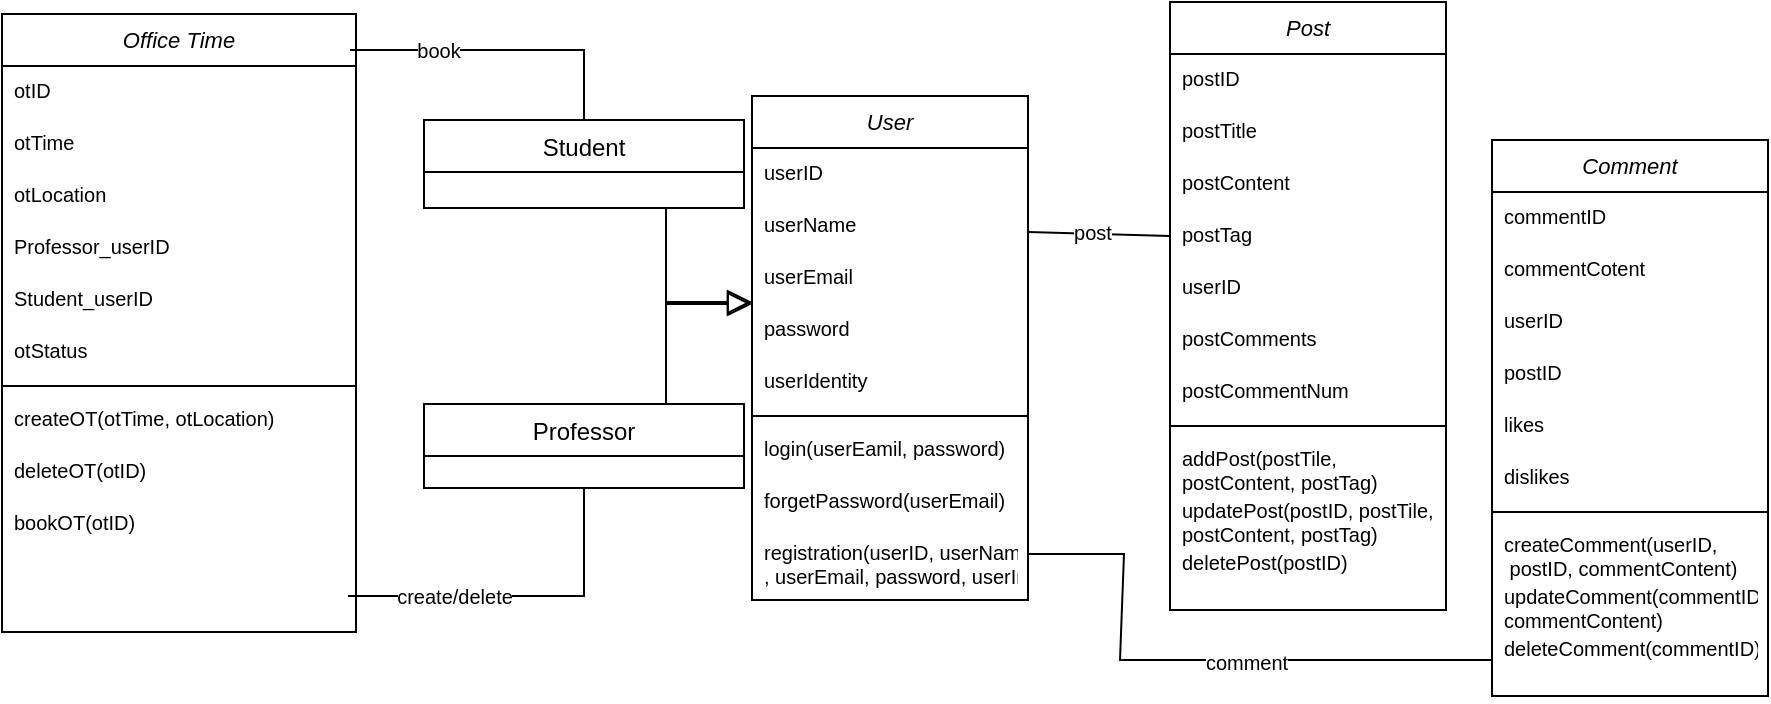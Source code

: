 <mxfile version="16.6.5" type="device"><diagram id="C5RBs43oDa-KdzZeNtuy" name="Page-1"><mxGraphModel dx="1865" dy="585" grid="0" gridSize="10" guides="1" tooltips="1" connect="1" arrows="1" fold="1" page="1" pageScale="1" pageWidth="827" pageHeight="1169" math="0" shadow="0"><root><mxCell id="WIyWlLk6GJQsqaUBKTNV-0"/><mxCell id="WIyWlLk6GJQsqaUBKTNV-1" parent="WIyWlLk6GJQsqaUBKTNV-0"/><mxCell id="zkfFHV4jXpPFQw0GAbJ--0" value="User" style="swimlane;fontStyle=2;align=center;verticalAlign=top;childLayout=stackLayout;horizontal=1;startSize=26;horizontalStack=0;resizeParent=1;resizeLast=0;collapsible=1;marginBottom=0;rounded=0;shadow=0;strokeWidth=1;fillColor=default;fontSize=11;" parent="WIyWlLk6GJQsqaUBKTNV-1" vertex="1"><mxGeometry x="295" y="60" width="138" height="252" as="geometry"><mxRectangle x="80" y="42" width="160" height="26" as="alternateBounds"/></mxGeometry></mxCell><mxCell id="zkfFHV4jXpPFQw0GAbJ--1" value="userID" style="text;align=left;verticalAlign=top;spacingLeft=4;spacingRight=4;overflow=hidden;rotatable=0;points=[[0,0.5],[1,0.5]];portConstraint=eastwest;fontSize=10;" parent="zkfFHV4jXpPFQw0GAbJ--0" vertex="1"><mxGeometry y="26" width="138" height="26" as="geometry"/></mxCell><mxCell id="zkfFHV4jXpPFQw0GAbJ--2" value="userName" style="text;align=left;verticalAlign=top;spacingLeft=4;spacingRight=4;overflow=hidden;rotatable=0;points=[[0,0.5],[1,0.5]];portConstraint=eastwest;rounded=0;shadow=0;html=0;fontSize=10;" parent="zkfFHV4jXpPFQw0GAbJ--0" vertex="1"><mxGeometry y="52" width="138" height="26" as="geometry"/></mxCell><mxCell id="zkfFHV4jXpPFQw0GAbJ--3" value="userEmail" style="text;align=left;verticalAlign=top;spacingLeft=4;spacingRight=4;overflow=hidden;rotatable=0;points=[[0,0.5],[1,0.5]];portConstraint=eastwest;rounded=0;shadow=0;html=0;fontSize=10;" parent="zkfFHV4jXpPFQw0GAbJ--0" vertex="1"><mxGeometry y="78" width="138" height="26" as="geometry"/></mxCell><mxCell id="xfFNtQPWDmj9JO-2p3Op-0" value="password" style="text;align=left;verticalAlign=top;spacingLeft=4;spacingRight=4;overflow=hidden;rotatable=0;points=[[0,0.5],[1,0.5]];portConstraint=eastwest;rounded=0;shadow=0;html=0;fontSize=10;" vertex="1" parent="zkfFHV4jXpPFQw0GAbJ--0"><mxGeometry y="104" width="138" height="26" as="geometry"/></mxCell><mxCell id="xfFNtQPWDmj9JO-2p3Op-5" value="userIdentity" style="text;align=left;verticalAlign=top;spacingLeft=4;spacingRight=4;overflow=hidden;rotatable=0;points=[[0,0.5],[1,0.5]];portConstraint=eastwest;rounded=0;shadow=0;html=0;fontSize=10;" vertex="1" parent="zkfFHV4jXpPFQw0GAbJ--0"><mxGeometry y="130" width="138" height="26" as="geometry"/></mxCell><mxCell id="zkfFHV4jXpPFQw0GAbJ--4" value="" style="line;html=1;strokeWidth=1;align=left;verticalAlign=middle;spacingTop=-1;spacingLeft=3;spacingRight=3;rotatable=0;labelPosition=right;points=[];portConstraint=eastwest;" parent="zkfFHV4jXpPFQw0GAbJ--0" vertex="1"><mxGeometry y="156" width="138" height="8" as="geometry"/></mxCell><mxCell id="zkfFHV4jXpPFQw0GAbJ--5" value="login(userEamil, password)" style="text;align=left;verticalAlign=top;spacingLeft=4;spacingRight=4;overflow=hidden;rotatable=0;points=[[0,0.5],[1,0.5]];portConstraint=eastwest;fontSize=10;" parent="zkfFHV4jXpPFQw0GAbJ--0" vertex="1"><mxGeometry y="164" width="138" height="26" as="geometry"/></mxCell><mxCell id="xfFNtQPWDmj9JO-2p3Op-1" value="forgetPassword(userEmail)" style="text;align=left;verticalAlign=top;spacingLeft=4;spacingRight=4;overflow=hidden;rotatable=0;points=[[0,0.5],[1,0.5]];portConstraint=eastwest;fontSize=10;" vertex="1" parent="zkfFHV4jXpPFQw0GAbJ--0"><mxGeometry y="190" width="138" height="26" as="geometry"/></mxCell><mxCell id="xfFNtQPWDmj9JO-2p3Op-2" value="registration(userID, userName&#10;, userEmail, password, userIndentity)" style="text;align=left;verticalAlign=top;spacingLeft=4;spacingRight=4;overflow=hidden;rotatable=0;points=[[0,0.5],[1,0.5]];portConstraint=eastwest;fontSize=10;" vertex="1" parent="zkfFHV4jXpPFQw0GAbJ--0"><mxGeometry y="216" width="138" height="26" as="geometry"/></mxCell><mxCell id="zkfFHV4jXpPFQw0GAbJ--6" value="Student" style="swimlane;fontStyle=0;align=center;verticalAlign=top;childLayout=stackLayout;horizontal=1;startSize=26;horizontalStack=0;resizeParent=1;resizeLast=0;collapsible=1;marginBottom=0;rounded=0;shadow=0;strokeWidth=1;" parent="WIyWlLk6GJQsqaUBKTNV-1" vertex="1"><mxGeometry x="131" y="72" width="160" height="44" as="geometry"><mxRectangle x="130" y="380" width="160" height="26" as="alternateBounds"/></mxGeometry></mxCell><mxCell id="zkfFHV4jXpPFQw0GAbJ--12" value="" style="endArrow=block;endSize=10;endFill=0;shadow=0;strokeWidth=1;rounded=0;edgeStyle=elbowEdgeStyle;elbow=vertical;" parent="WIyWlLk6GJQsqaUBKTNV-1" source="zkfFHV4jXpPFQw0GAbJ--6" target="zkfFHV4jXpPFQw0GAbJ--0" edge="1"><mxGeometry width="160" relative="1" as="geometry"><mxPoint x="200" y="203" as="sourcePoint"/><mxPoint x="200" y="203" as="targetPoint"/><Array as="points"><mxPoint x="252" y="164"/></Array></mxGeometry></mxCell><mxCell id="zkfFHV4jXpPFQw0GAbJ--13" value="Professor" style="swimlane;fontStyle=0;align=center;verticalAlign=top;childLayout=stackLayout;horizontal=1;startSize=26;horizontalStack=0;resizeParent=1;resizeLast=0;collapsible=1;marginBottom=0;rounded=0;shadow=0;strokeWidth=1;" parent="WIyWlLk6GJQsqaUBKTNV-1" vertex="1"><mxGeometry x="131" y="214" width="160" height="42" as="geometry"><mxRectangle x="340" y="380" width="170" height="26" as="alternateBounds"/></mxGeometry></mxCell><mxCell id="zkfFHV4jXpPFQw0GAbJ--16" value="" style="endArrow=block;endSize=10;endFill=0;shadow=0;strokeWidth=1;rounded=0;edgeStyle=elbowEdgeStyle;elbow=vertical;" parent="WIyWlLk6GJQsqaUBKTNV-1" source="zkfFHV4jXpPFQw0GAbJ--13" target="zkfFHV4jXpPFQw0GAbJ--0" edge="1"><mxGeometry width="160" relative="1" as="geometry"><mxPoint x="210" y="373" as="sourcePoint"/><mxPoint x="310" y="271" as="targetPoint"/><Array as="points"><mxPoint x="252" y="163"/><mxPoint x="276" y="165"/></Array></mxGeometry></mxCell><mxCell id="xfFNtQPWDmj9JO-2p3Op-6" value="Post" style="swimlane;fontStyle=2;align=center;verticalAlign=top;childLayout=stackLayout;horizontal=1;startSize=26;horizontalStack=0;resizeParent=1;resizeLast=0;collapsible=1;marginBottom=0;rounded=0;shadow=0;strokeWidth=1;fillColor=default;fontSize=11;" vertex="1" parent="WIyWlLk6GJQsqaUBKTNV-1"><mxGeometry x="504" y="13" width="138" height="304" as="geometry"><mxRectangle x="348" y="57" width="160" height="26" as="alternateBounds"/></mxGeometry></mxCell><mxCell id="xfFNtQPWDmj9JO-2p3Op-7" value="postID" style="text;align=left;verticalAlign=top;spacingLeft=4;spacingRight=4;overflow=hidden;rotatable=0;points=[[0,0.5],[1,0.5]];portConstraint=eastwest;fontSize=10;" vertex="1" parent="xfFNtQPWDmj9JO-2p3Op-6"><mxGeometry y="26" width="138" height="26" as="geometry"/></mxCell><mxCell id="xfFNtQPWDmj9JO-2p3Op-8" value="postTitle" style="text;align=left;verticalAlign=top;spacingLeft=4;spacingRight=4;overflow=hidden;rotatable=0;points=[[0,0.5],[1,0.5]];portConstraint=eastwest;rounded=0;shadow=0;html=0;fontSize=10;" vertex="1" parent="xfFNtQPWDmj9JO-2p3Op-6"><mxGeometry y="52" width="138" height="26" as="geometry"/></mxCell><mxCell id="xfFNtQPWDmj9JO-2p3Op-9" value="postContent" style="text;align=left;verticalAlign=top;spacingLeft=4;spacingRight=4;overflow=hidden;rotatable=0;points=[[0,0.5],[1,0.5]];portConstraint=eastwest;rounded=0;shadow=0;html=0;fontSize=10;" vertex="1" parent="xfFNtQPWDmj9JO-2p3Op-6"><mxGeometry y="78" width="138" height="26" as="geometry"/></mxCell><mxCell id="xfFNtQPWDmj9JO-2p3Op-10" value="postTag" style="text;align=left;verticalAlign=top;spacingLeft=4;spacingRight=4;overflow=hidden;rotatable=0;points=[[0,0.5],[1,0.5]];portConstraint=eastwest;rounded=0;shadow=0;html=0;fontSize=10;" vertex="1" parent="xfFNtQPWDmj9JO-2p3Op-6"><mxGeometry y="104" width="138" height="26" as="geometry"/></mxCell><mxCell id="xfFNtQPWDmj9JO-2p3Op-11" value="userID" style="text;align=left;verticalAlign=top;spacingLeft=4;spacingRight=4;overflow=hidden;rotatable=0;points=[[0,0.5],[1,0.5]];portConstraint=eastwest;rounded=0;shadow=0;html=0;fontSize=10;" vertex="1" parent="xfFNtQPWDmj9JO-2p3Op-6"><mxGeometry y="130" width="138" height="26" as="geometry"/></mxCell><mxCell id="xfFNtQPWDmj9JO-2p3Op-17" value="postComments" style="text;align=left;verticalAlign=top;spacingLeft=4;spacingRight=4;overflow=hidden;rotatable=0;points=[[0,0.5],[1,0.5]];portConstraint=eastwest;rounded=0;shadow=0;html=0;fontSize=10;" vertex="1" parent="xfFNtQPWDmj9JO-2p3Op-6"><mxGeometry y="156" width="138" height="26" as="geometry"/></mxCell><mxCell id="xfFNtQPWDmj9JO-2p3Op-18" value="postCommentNum" style="text;align=left;verticalAlign=top;spacingLeft=4;spacingRight=4;overflow=hidden;rotatable=0;points=[[0,0.5],[1,0.5]];portConstraint=eastwest;rounded=0;shadow=0;html=0;fontSize=10;" vertex="1" parent="xfFNtQPWDmj9JO-2p3Op-6"><mxGeometry y="182" width="138" height="26" as="geometry"/></mxCell><mxCell id="xfFNtQPWDmj9JO-2p3Op-12" value="" style="line;html=1;strokeWidth=1;align=left;verticalAlign=middle;spacingTop=-1;spacingLeft=3;spacingRight=3;rotatable=0;labelPosition=right;points=[];portConstraint=eastwest;" vertex="1" parent="xfFNtQPWDmj9JO-2p3Op-6"><mxGeometry y="208" width="138" height="8" as="geometry"/></mxCell><mxCell id="xfFNtQPWDmj9JO-2p3Op-13" value="addPost(postTile, &#10;postContent, postTag)" style="text;align=left;verticalAlign=top;spacingLeft=4;spacingRight=4;overflow=hidden;rotatable=0;points=[[0,0.5],[1,0.5]];portConstraint=eastwest;fontSize=10;" vertex="1" parent="xfFNtQPWDmj9JO-2p3Op-6"><mxGeometry y="216" width="138" height="26" as="geometry"/></mxCell><mxCell id="xfFNtQPWDmj9JO-2p3Op-14" value="updatePost(postID, postTile,&#10;postContent, postTag)" style="text;align=left;verticalAlign=top;spacingLeft=4;spacingRight=4;overflow=hidden;rotatable=0;points=[[0,0.5],[1,0.5]];portConstraint=eastwest;fontSize=10;" vertex="1" parent="xfFNtQPWDmj9JO-2p3Op-6"><mxGeometry y="242" width="138" height="26" as="geometry"/></mxCell><mxCell id="xfFNtQPWDmj9JO-2p3Op-15" value="deletePost(postID)" style="text;align=left;verticalAlign=top;spacingLeft=4;spacingRight=4;overflow=hidden;rotatable=0;points=[[0,0.5],[1,0.5]];portConstraint=eastwest;fontSize=10;" vertex="1" parent="xfFNtQPWDmj9JO-2p3Op-6"><mxGeometry y="268" width="138" height="36" as="geometry"/></mxCell><mxCell id="xfFNtQPWDmj9JO-2p3Op-19" value="" style="endArrow=none;html=1;rounded=0;fontSize=10;exitX=0;exitY=0.5;exitDx=0;exitDy=0;" edge="1" parent="WIyWlLk6GJQsqaUBKTNV-1" source="xfFNtQPWDmj9JO-2p3Op-10"><mxGeometry width="50" height="50" relative="1" as="geometry"><mxPoint x="387" y="227" as="sourcePoint"/><mxPoint x="433" y="128" as="targetPoint"/></mxGeometry></mxCell><mxCell id="xfFNtQPWDmj9JO-2p3Op-20" value="post" style="edgeLabel;html=1;align=center;verticalAlign=middle;resizable=0;points=[];fontSize=10;" vertex="1" connectable="0" parent="xfFNtQPWDmj9JO-2p3Op-19"><mxGeometry x="0.407" y="-4" relative="1" as="geometry"><mxPoint x="11" y="3" as="offset"/></mxGeometry></mxCell><mxCell id="xfFNtQPWDmj9JO-2p3Op-21" value="Comment" style="swimlane;fontStyle=2;align=center;verticalAlign=top;childLayout=stackLayout;horizontal=1;startSize=26;horizontalStack=0;resizeParent=1;resizeLast=0;collapsible=1;marginBottom=0;rounded=0;shadow=0;strokeWidth=1;fillColor=default;fontSize=11;" vertex="1" parent="WIyWlLk6GJQsqaUBKTNV-1"><mxGeometry x="665" y="82" width="138" height="278" as="geometry"><mxRectangle x="348" y="57" width="160" height="26" as="alternateBounds"/></mxGeometry></mxCell><mxCell id="xfFNtQPWDmj9JO-2p3Op-22" value="commentID" style="text;align=left;verticalAlign=top;spacingLeft=4;spacingRight=4;overflow=hidden;rotatable=0;points=[[0,0.5],[1,0.5]];portConstraint=eastwest;fontSize=10;" vertex="1" parent="xfFNtQPWDmj9JO-2p3Op-21"><mxGeometry y="26" width="138" height="26" as="geometry"/></mxCell><mxCell id="xfFNtQPWDmj9JO-2p3Op-23" value="commentCotent" style="text;align=left;verticalAlign=top;spacingLeft=4;spacingRight=4;overflow=hidden;rotatable=0;points=[[0,0.5],[1,0.5]];portConstraint=eastwest;rounded=0;shadow=0;html=0;fontSize=10;" vertex="1" parent="xfFNtQPWDmj9JO-2p3Op-21"><mxGeometry y="52" width="138" height="26" as="geometry"/></mxCell><mxCell id="xfFNtQPWDmj9JO-2p3Op-24" value="userID" style="text;align=left;verticalAlign=top;spacingLeft=4;spacingRight=4;overflow=hidden;rotatable=0;points=[[0,0.5],[1,0.5]];portConstraint=eastwest;rounded=0;shadow=0;html=0;fontSize=10;" vertex="1" parent="xfFNtQPWDmj9JO-2p3Op-21"><mxGeometry y="78" width="138" height="26" as="geometry"/></mxCell><mxCell id="xfFNtQPWDmj9JO-2p3Op-25" value="postID" style="text;align=left;verticalAlign=top;spacingLeft=4;spacingRight=4;overflow=hidden;rotatable=0;points=[[0,0.5],[1,0.5]];portConstraint=eastwest;rounded=0;shadow=0;html=0;fontSize=10;" vertex="1" parent="xfFNtQPWDmj9JO-2p3Op-21"><mxGeometry y="104" width="138" height="26" as="geometry"/></mxCell><mxCell id="xfFNtQPWDmj9JO-2p3Op-27" value="likes" style="text;align=left;verticalAlign=top;spacingLeft=4;spacingRight=4;overflow=hidden;rotatable=0;points=[[0,0.5],[1,0.5]];portConstraint=eastwest;rounded=0;shadow=0;html=0;fontSize=10;" vertex="1" parent="xfFNtQPWDmj9JO-2p3Op-21"><mxGeometry y="130" width="138" height="26" as="geometry"/></mxCell><mxCell id="xfFNtQPWDmj9JO-2p3Op-28" value="dislikes" style="text;align=left;verticalAlign=top;spacingLeft=4;spacingRight=4;overflow=hidden;rotatable=0;points=[[0,0.5],[1,0.5]];portConstraint=eastwest;rounded=0;shadow=0;html=0;fontSize=10;" vertex="1" parent="xfFNtQPWDmj9JO-2p3Op-21"><mxGeometry y="156" width="138" height="26" as="geometry"/></mxCell><mxCell id="xfFNtQPWDmj9JO-2p3Op-29" value="" style="line;html=1;strokeWidth=1;align=left;verticalAlign=middle;spacingTop=-1;spacingLeft=3;spacingRight=3;rotatable=0;labelPosition=right;points=[];portConstraint=eastwest;" vertex="1" parent="xfFNtQPWDmj9JO-2p3Op-21"><mxGeometry y="182" width="138" height="8" as="geometry"/></mxCell><mxCell id="xfFNtQPWDmj9JO-2p3Op-30" value="createComment(userID,&#10; postID, commentContent)" style="text;align=left;verticalAlign=top;spacingLeft=4;spacingRight=4;overflow=hidden;rotatable=0;points=[[0,0.5],[1,0.5]];portConstraint=eastwest;fontSize=10;" vertex="1" parent="xfFNtQPWDmj9JO-2p3Op-21"><mxGeometry y="190" width="138" height="26" as="geometry"/></mxCell><mxCell id="xfFNtQPWDmj9JO-2p3Op-31" value="updateComment(commentID,&#10;commentContent)" style="text;align=left;verticalAlign=top;spacingLeft=4;spacingRight=4;overflow=hidden;rotatable=0;points=[[0,0.5],[1,0.5]];portConstraint=eastwest;fontSize=10;" vertex="1" parent="xfFNtQPWDmj9JO-2p3Op-21"><mxGeometry y="216" width="138" height="26" as="geometry"/></mxCell><mxCell id="xfFNtQPWDmj9JO-2p3Op-32" value="deleteComment(commentID)" style="text;align=left;verticalAlign=top;spacingLeft=4;spacingRight=4;overflow=hidden;rotatable=0;points=[[0,0.5],[1,0.5]];portConstraint=eastwest;fontSize=10;" vertex="1" parent="xfFNtQPWDmj9JO-2p3Op-21"><mxGeometry y="242" width="138" height="36" as="geometry"/></mxCell><mxCell id="xfFNtQPWDmj9JO-2p3Op-33" value="" style="endArrow=none;html=1;rounded=0;fontSize=10;exitX=1;exitY=0.5;exitDx=0;exitDy=0;entryX=0;entryY=0.5;entryDx=0;entryDy=0;" edge="1" parent="WIyWlLk6GJQsqaUBKTNV-1" source="xfFNtQPWDmj9JO-2p3Op-2" target="xfFNtQPWDmj9JO-2p3Op-32"><mxGeometry width="50" height="50" relative="1" as="geometry"><mxPoint x="387" y="227" as="sourcePoint"/><mxPoint x="319" y="292" as="targetPoint"/><Array as="points"><mxPoint x="481" y="289"/><mxPoint x="479" y="342"/></Array></mxGeometry></mxCell><mxCell id="xfFNtQPWDmj9JO-2p3Op-34" value="comment" style="edgeLabel;html=1;align=center;verticalAlign=middle;resizable=0;points=[];fontSize=10;" vertex="1" connectable="0" parent="xfFNtQPWDmj9JO-2p3Op-33"><mxGeometry x="0.139" y="-1" relative="1" as="geometry"><mxPoint as="offset"/></mxGeometry></mxCell><mxCell id="xfFNtQPWDmj9JO-2p3Op-35" value="Office Time" style="swimlane;fontStyle=2;align=center;verticalAlign=top;childLayout=stackLayout;horizontal=1;startSize=26;horizontalStack=0;resizeParent=1;resizeLast=0;collapsible=1;marginBottom=0;rounded=0;shadow=0;strokeWidth=1;fillColor=default;fontSize=11;" vertex="1" parent="WIyWlLk6GJQsqaUBKTNV-1"><mxGeometry x="-80" y="19" width="177" height="309" as="geometry"><mxRectangle x="348" y="57" width="160" height="26" as="alternateBounds"/></mxGeometry></mxCell><mxCell id="xfFNtQPWDmj9JO-2p3Op-36" value="otID" style="text;align=left;verticalAlign=top;spacingLeft=4;spacingRight=4;overflow=hidden;rotatable=0;points=[[0,0.5],[1,0.5]];portConstraint=eastwest;fontSize=10;" vertex="1" parent="xfFNtQPWDmj9JO-2p3Op-35"><mxGeometry y="26" width="177" height="26" as="geometry"/></mxCell><mxCell id="xfFNtQPWDmj9JO-2p3Op-38" value="otTime" style="text;align=left;verticalAlign=top;spacingLeft=4;spacingRight=4;overflow=hidden;rotatable=0;points=[[0,0.5],[1,0.5]];portConstraint=eastwest;rounded=0;shadow=0;html=0;fontSize=10;" vertex="1" parent="xfFNtQPWDmj9JO-2p3Op-35"><mxGeometry y="52" width="177" height="26" as="geometry"/></mxCell><mxCell id="xfFNtQPWDmj9JO-2p3Op-39" value="otLocation" style="text;align=left;verticalAlign=top;spacingLeft=4;spacingRight=4;overflow=hidden;rotatable=0;points=[[0,0.5],[1,0.5]];portConstraint=eastwest;rounded=0;shadow=0;html=0;fontSize=10;" vertex="1" parent="xfFNtQPWDmj9JO-2p3Op-35"><mxGeometry y="78" width="177" height="26" as="geometry"/></mxCell><mxCell id="xfFNtQPWDmj9JO-2p3Op-40" value="Professor_userID" style="text;align=left;verticalAlign=top;spacingLeft=4;spacingRight=4;overflow=hidden;rotatable=0;points=[[0,0.5],[1,0.5]];portConstraint=eastwest;rounded=0;shadow=0;html=0;fontSize=10;" vertex="1" parent="xfFNtQPWDmj9JO-2p3Op-35"><mxGeometry y="104" width="177" height="26" as="geometry"/></mxCell><mxCell id="xfFNtQPWDmj9JO-2p3Op-41" value="Student_userID" style="text;align=left;verticalAlign=top;spacingLeft=4;spacingRight=4;overflow=hidden;rotatable=0;points=[[0,0.5],[1,0.5]];portConstraint=eastwest;rounded=0;shadow=0;html=0;fontSize=10;" vertex="1" parent="xfFNtQPWDmj9JO-2p3Op-35"><mxGeometry y="130" width="177" height="26" as="geometry"/></mxCell><mxCell id="xfFNtQPWDmj9JO-2p3Op-46" value="otStatus" style="text;align=left;verticalAlign=top;spacingLeft=4;spacingRight=4;overflow=hidden;rotatable=0;points=[[0,0.5],[1,0.5]];portConstraint=eastwest;rounded=0;shadow=0;html=0;fontSize=10;" vertex="1" parent="xfFNtQPWDmj9JO-2p3Op-35"><mxGeometry y="156" width="177" height="26" as="geometry"/></mxCell><mxCell id="xfFNtQPWDmj9JO-2p3Op-42" value="" style="line;html=1;strokeWidth=1;align=left;verticalAlign=middle;spacingTop=-1;spacingLeft=3;spacingRight=3;rotatable=0;labelPosition=right;points=[];portConstraint=eastwest;" vertex="1" parent="xfFNtQPWDmj9JO-2p3Op-35"><mxGeometry y="182" width="177" height="8" as="geometry"/></mxCell><mxCell id="xfFNtQPWDmj9JO-2p3Op-43" value="createOT(otTime, otLocation)" style="text;align=left;verticalAlign=top;spacingLeft=4;spacingRight=4;overflow=hidden;rotatable=0;points=[[0,0.5],[1,0.5]];portConstraint=eastwest;fontSize=10;" vertex="1" parent="xfFNtQPWDmj9JO-2p3Op-35"><mxGeometry y="190" width="177" height="26" as="geometry"/></mxCell><mxCell id="xfFNtQPWDmj9JO-2p3Op-44" value="deleteOT(otID)" style="text;align=left;verticalAlign=top;spacingLeft=4;spacingRight=4;overflow=hidden;rotatable=0;points=[[0,0.5],[1,0.5]];portConstraint=eastwest;fontSize=10;" vertex="1" parent="xfFNtQPWDmj9JO-2p3Op-35"><mxGeometry y="216" width="177" height="26" as="geometry"/></mxCell><mxCell id="xfFNtQPWDmj9JO-2p3Op-45" value="bookOT(otID)" style="text;align=left;verticalAlign=top;spacingLeft=4;spacingRight=4;overflow=hidden;rotatable=0;points=[[0,0.5],[1,0.5]];portConstraint=eastwest;fontSize=10;" vertex="1" parent="xfFNtQPWDmj9JO-2p3Op-35"><mxGeometry y="242" width="177" height="36" as="geometry"/></mxCell><mxCell id="xfFNtQPWDmj9JO-2p3Op-47" value="" style="endArrow=none;html=1;rounded=0;fontSize=10;entryX=0.5;entryY=1;entryDx=0;entryDy=0;" edge="1" parent="WIyWlLk6GJQsqaUBKTNV-1" target="zkfFHV4jXpPFQw0GAbJ--13"><mxGeometry width="50" height="50" relative="1" as="geometry"><mxPoint x="93" y="310" as="sourcePoint"/><mxPoint x="436" y="177" as="targetPoint"/><Array as="points"><mxPoint x="211" y="310"/></Array></mxGeometry></mxCell><mxCell id="xfFNtQPWDmj9JO-2p3Op-48" value="create/delete" style="edgeLabel;html=1;align=center;verticalAlign=middle;resizable=0;points=[];fontSize=10;" vertex="1" connectable="0" parent="xfFNtQPWDmj9JO-2p3Op-47"><mxGeometry x="-0.545" y="1" relative="1" as="geometry"><mxPoint x="14" y="1" as="offset"/></mxGeometry></mxCell><mxCell id="xfFNtQPWDmj9JO-2p3Op-49" value="" style="endArrow=none;html=1;rounded=0;fontSize=10;entryX=0.5;entryY=0;entryDx=0;entryDy=0;" edge="1" parent="WIyWlLk6GJQsqaUBKTNV-1" target="zkfFHV4jXpPFQw0GAbJ--6"><mxGeometry width="50" height="50" relative="1" as="geometry"><mxPoint x="94" y="37" as="sourcePoint"/><mxPoint x="436" y="177" as="targetPoint"/><Array as="points"><mxPoint x="211" y="37"/></Array></mxGeometry></mxCell><mxCell id="xfFNtQPWDmj9JO-2p3Op-50" value="book" style="edgeLabel;html=1;align=center;verticalAlign=middle;resizable=0;points=[];fontSize=10;" vertex="1" connectable="0" parent="xfFNtQPWDmj9JO-2p3Op-49"><mxGeometry x="-0.428" relative="1" as="geometry"><mxPoint as="offset"/></mxGeometry></mxCell></root></mxGraphModel></diagram></mxfile>
